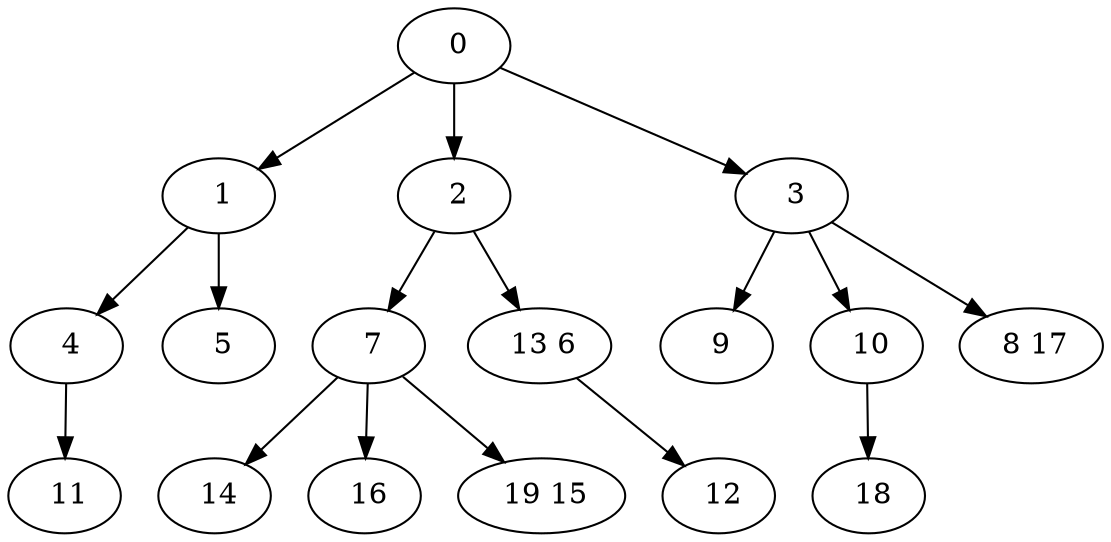 digraph mytree {
" 0" -> " 1";
" 0" -> " 2";
" 0" -> " 3";
" 1" -> " 4";
" 1" -> " 5";
" 2" -> " 7";
" 2" -> " 13 6";
" 3" -> " 9";
" 3" -> " 10";
" 3" -> " 8 17";
" 4" -> " 11";
" 5";
" 7" -> " 14";
" 7" -> " 16";
" 7" -> " 19 15";
" 13 6" -> " 12";
" 9";
" 10" -> " 18";
" 11";
" 14";
" 16";
" 19 15";
" 12";
" 18";
" 8 17";
}

